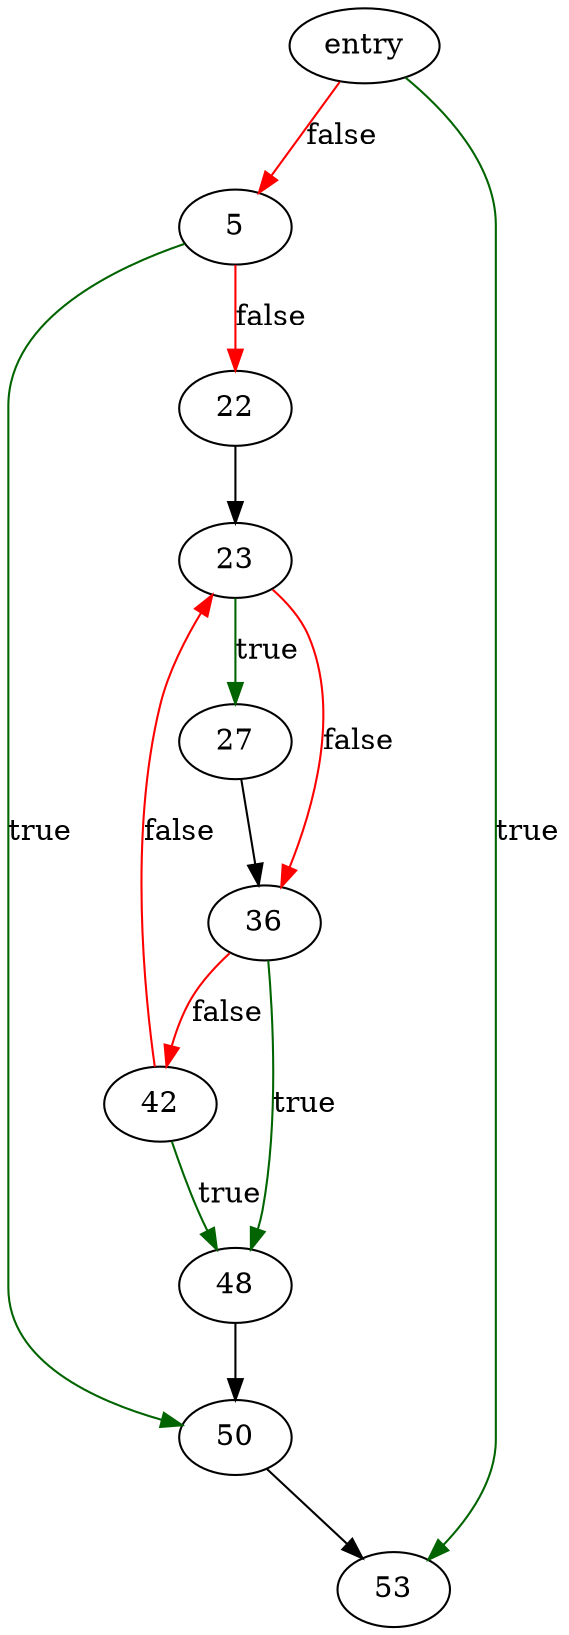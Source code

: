 digraph "heap_remove_top" {
	// Node definitions.
	1 [label=entry];
	5;
	22;
	23;
	27;
	36;
	42;
	48;
	50;
	53;

	// Edge definitions.
	1 -> 5 [
		color=red
		label=false
	];
	1 -> 53 [
		color=darkgreen
		label=true
	];
	5 -> 22 [
		color=red
		label=false
	];
	5 -> 50 [
		color=darkgreen
		label=true
	];
	22 -> 23;
	23 -> 27 [
		color=darkgreen
		label=true
	];
	23 -> 36 [
		color=red
		label=false
	];
	27 -> 36;
	36 -> 42 [
		color=red
		label=false
	];
	36 -> 48 [
		color=darkgreen
		label=true
	];
	42 -> 23 [
		color=red
		label=false
	];
	42 -> 48 [
		color=darkgreen
		label=true
	];
	48 -> 50;
	50 -> 53;
}